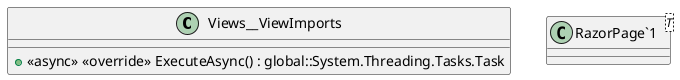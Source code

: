 @startuml
class Views__ViewImports {
    + <<async>> <<override>> ExecuteAsync() : global::System.Threading.Tasks.Task
}
class "RazorPage`1"<T> {
}
@enduml
